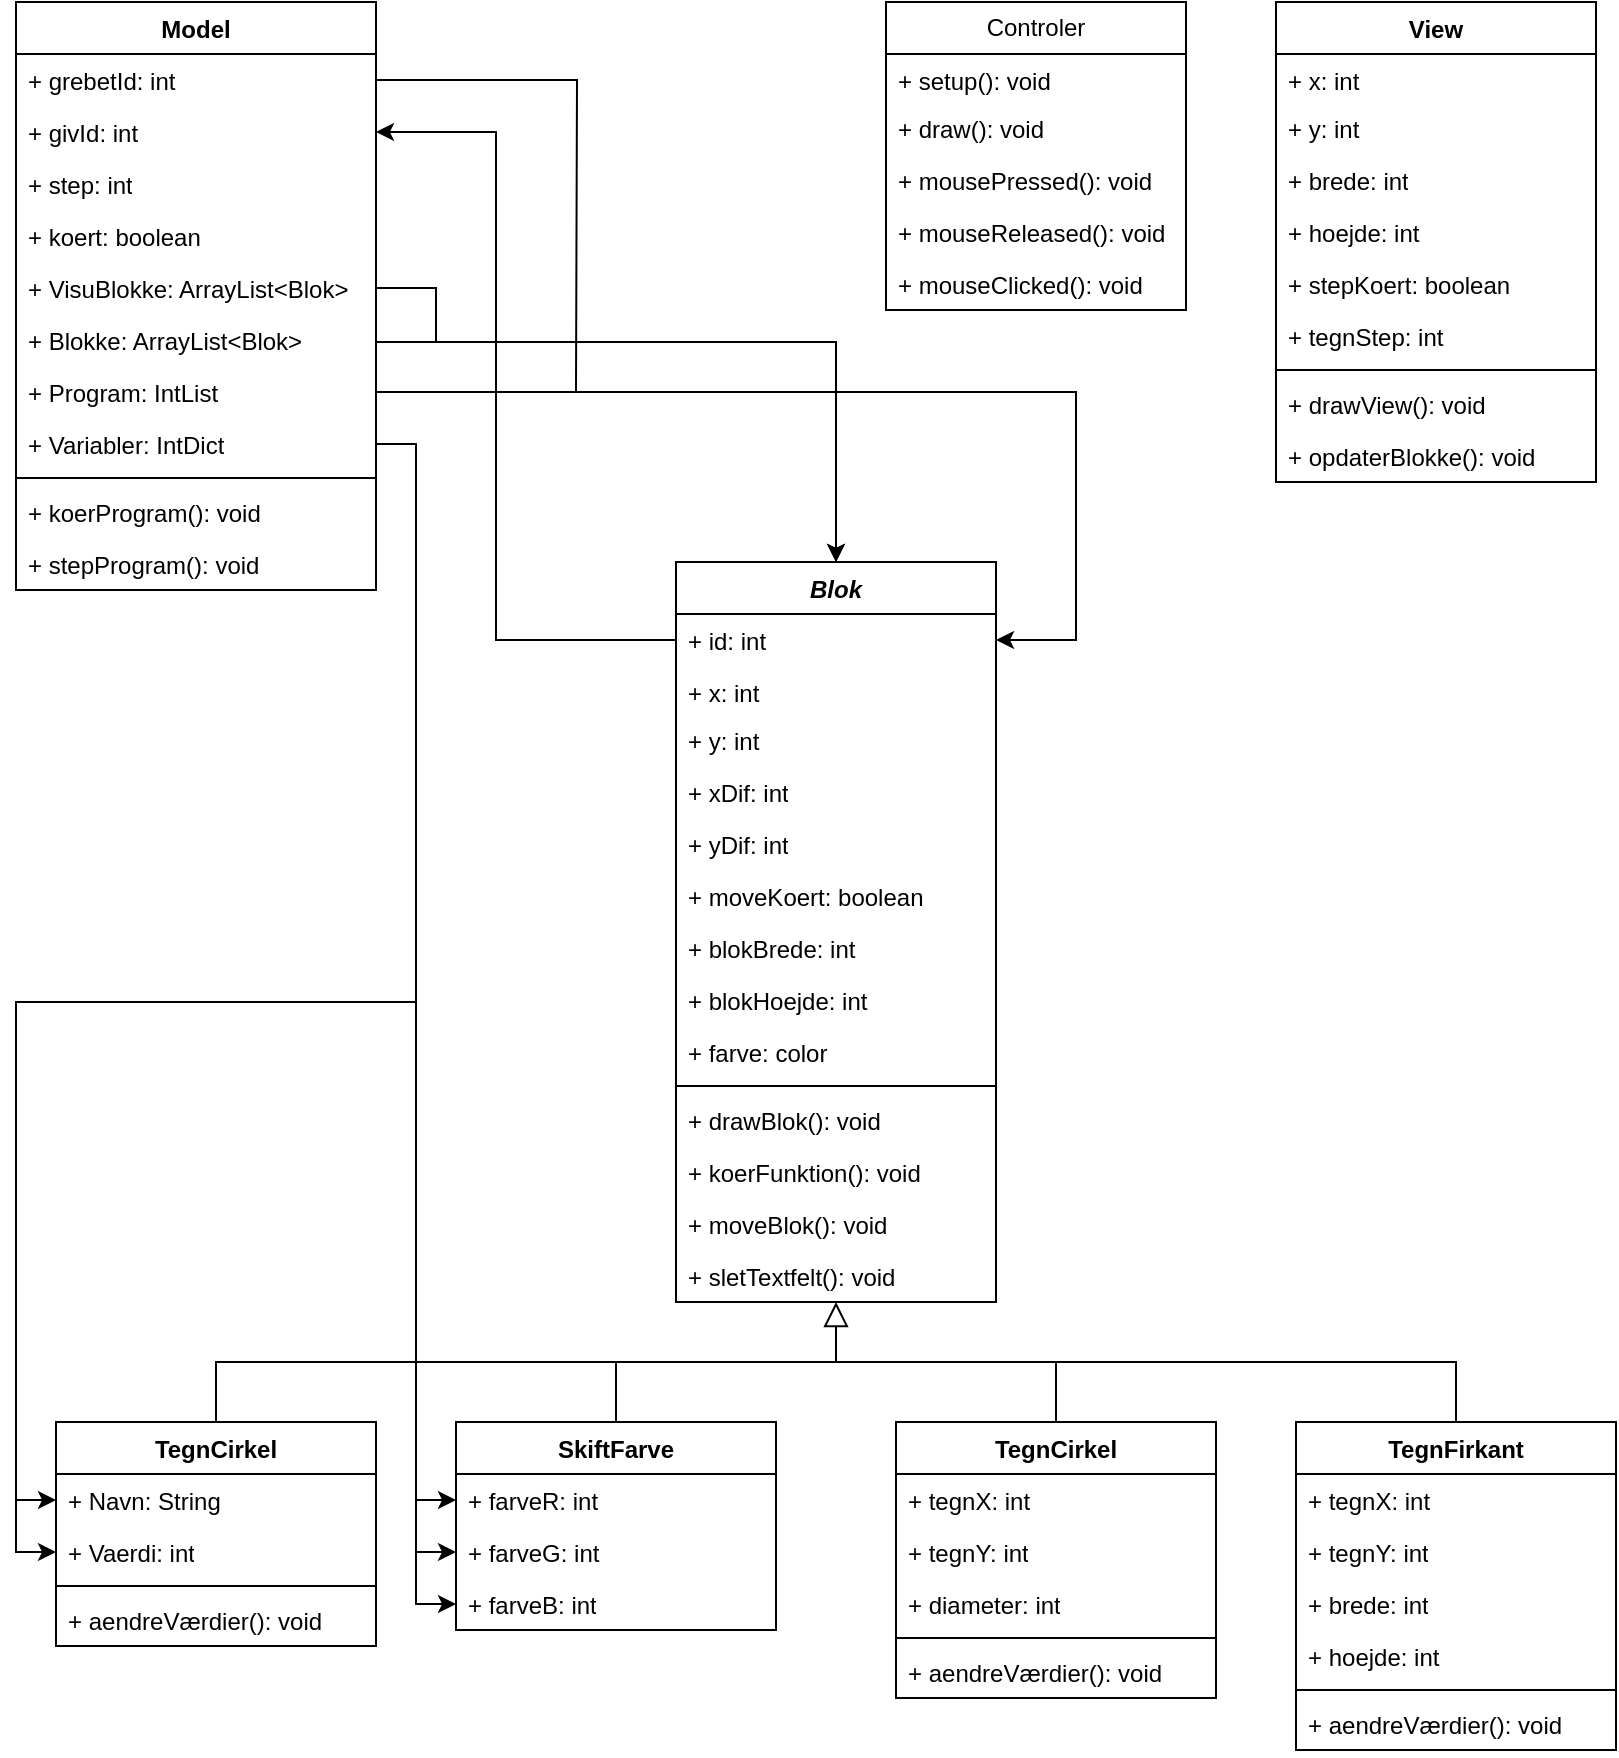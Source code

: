 <mxfile version="21.2.3" type="device">
  <diagram name="Page-1" id="9f46799a-70d6-7492-0946-bef42562c5a5">
    <mxGraphModel dx="1687" dy="899" grid="1" gridSize="10" guides="1" tooltips="1" connect="1" arrows="1" fold="1" page="1" pageScale="1" pageWidth="1169" pageHeight="827" background="none" math="0" shadow="0">
      <root>
        <mxCell id="0" />
        <mxCell id="1" parent="0" />
        <mxCell id="t3NvzQZPtjfAWo-f70tF-1" value="Model" style="swimlane;fontStyle=1;align=center;verticalAlign=top;childLayout=stackLayout;horizontal=1;startSize=26;horizontalStack=0;resizeParent=1;resizeParentMax=0;resizeLast=0;collapsible=1;marginBottom=0;whiteSpace=wrap;html=1;" parent="1" vertex="1">
          <mxGeometry x="150" y="80" width="180" height="294" as="geometry" />
        </mxCell>
        <mxCell id="0pC_KLCwlzHPXZs8cdxg-98" style="edgeStyle=orthogonalEdgeStyle;rounded=0;orthogonalLoop=1;jettySize=auto;html=1;endArrow=none;endFill=0;strokeColor=default;targetPerimeterSpacing=0;" edge="1" parent="t3NvzQZPtjfAWo-f70tF-1" source="t3NvzQZPtjfAWo-f70tF-2">
          <mxGeometry relative="1" as="geometry">
            <mxPoint x="280" y="195" as="targetPoint" />
          </mxGeometry>
        </mxCell>
        <mxCell id="t3NvzQZPtjfAWo-f70tF-2" value="+ grebetId: int" style="text;strokeColor=none;fillColor=none;align=left;verticalAlign=top;spacingLeft=4;spacingRight=4;overflow=hidden;rotatable=0;points=[[0,0.5],[1,0.5]];portConstraint=eastwest;whiteSpace=wrap;html=1;" parent="t3NvzQZPtjfAWo-f70tF-1" vertex="1">
          <mxGeometry y="26" width="180" height="26" as="geometry" />
        </mxCell>
        <mxCell id="0pC_KLCwlzHPXZs8cdxg-9" value="+ givId: int" style="text;strokeColor=none;fillColor=none;align=left;verticalAlign=top;spacingLeft=4;spacingRight=4;overflow=hidden;rotatable=0;points=[[0,0.5],[1,0.5]];portConstraint=eastwest;whiteSpace=wrap;html=1;" vertex="1" parent="t3NvzQZPtjfAWo-f70tF-1">
          <mxGeometry y="52" width="180" height="26" as="geometry" />
        </mxCell>
        <mxCell id="0pC_KLCwlzHPXZs8cdxg-10" value="+ step: int" style="text;strokeColor=none;fillColor=none;align=left;verticalAlign=top;spacingLeft=4;spacingRight=4;overflow=hidden;rotatable=0;points=[[0,0.5],[1,0.5]];portConstraint=eastwest;whiteSpace=wrap;html=1;" vertex="1" parent="t3NvzQZPtjfAWo-f70tF-1">
          <mxGeometry y="78" width="180" height="26" as="geometry" />
        </mxCell>
        <mxCell id="0pC_KLCwlzHPXZs8cdxg-11" value="+ koert: boolean" style="text;strokeColor=none;fillColor=none;align=left;verticalAlign=top;spacingLeft=4;spacingRight=4;overflow=hidden;rotatable=0;points=[[0,0.5],[1,0.5]];portConstraint=eastwest;whiteSpace=wrap;html=1;" vertex="1" parent="t3NvzQZPtjfAWo-f70tF-1">
          <mxGeometry y="104" width="180" height="26" as="geometry" />
        </mxCell>
        <mxCell id="0pC_KLCwlzHPXZs8cdxg-12" value="+ VisuBlokke: ArrayList&amp;lt;Blok&amp;gt;" style="text;strokeColor=none;fillColor=none;align=left;verticalAlign=top;spacingLeft=4;spacingRight=4;overflow=hidden;rotatable=0;points=[[0,0.5],[1,0.5]];portConstraint=eastwest;whiteSpace=wrap;html=1;" vertex="1" parent="t3NvzQZPtjfAWo-f70tF-1">
          <mxGeometry y="130" width="180" height="26" as="geometry" />
        </mxCell>
        <mxCell id="0pC_KLCwlzHPXZs8cdxg-13" value="+ Blokke: ArrayList&amp;lt;Blok&amp;gt;" style="text;strokeColor=none;fillColor=none;align=left;verticalAlign=top;spacingLeft=4;spacingRight=4;overflow=hidden;rotatable=0;points=[[0,0.5],[1,0.5]];portConstraint=eastwest;whiteSpace=wrap;html=1;" vertex="1" parent="t3NvzQZPtjfAWo-f70tF-1">
          <mxGeometry y="156" width="180" height="26" as="geometry" />
        </mxCell>
        <mxCell id="0pC_KLCwlzHPXZs8cdxg-14" value="+ Program: IntList" style="text;strokeColor=none;fillColor=none;align=left;verticalAlign=top;spacingLeft=4;spacingRight=4;overflow=hidden;rotatable=0;points=[[0,0.5],[1,0.5]];portConstraint=eastwest;whiteSpace=wrap;html=1;" vertex="1" parent="t3NvzQZPtjfAWo-f70tF-1">
          <mxGeometry y="182" width="180" height="26" as="geometry" />
        </mxCell>
        <mxCell id="0pC_KLCwlzHPXZs8cdxg-27" value="+ Variabler: IntDict" style="text;strokeColor=none;fillColor=none;align=left;verticalAlign=top;spacingLeft=4;spacingRight=4;overflow=hidden;rotatable=0;points=[[0,0.5],[1,0.5]];portConstraint=eastwest;whiteSpace=wrap;html=1;" vertex="1" parent="t3NvzQZPtjfAWo-f70tF-1">
          <mxGeometry y="208" width="180" height="26" as="geometry" />
        </mxCell>
        <mxCell id="t3NvzQZPtjfAWo-f70tF-3" value="" style="line;strokeWidth=1;fillColor=none;align=left;verticalAlign=middle;spacingTop=-1;spacingLeft=3;spacingRight=3;rotatable=0;labelPosition=right;points=[];portConstraint=eastwest;strokeColor=inherit;" parent="t3NvzQZPtjfAWo-f70tF-1" vertex="1">
          <mxGeometry y="234" width="180" height="8" as="geometry" />
        </mxCell>
        <mxCell id="t3NvzQZPtjfAWo-f70tF-4" value="+ koerProgram(): void" style="text;strokeColor=none;fillColor=none;align=left;verticalAlign=top;spacingLeft=4;spacingRight=4;overflow=hidden;rotatable=0;points=[[0,0.5],[1,0.5]];portConstraint=eastwest;whiteSpace=wrap;html=1;" parent="t3NvzQZPtjfAWo-f70tF-1" vertex="1">
          <mxGeometry y="242" width="180" height="26" as="geometry" />
        </mxCell>
        <mxCell id="0pC_KLCwlzHPXZs8cdxg-41" value="+ stepProgram(): void" style="text;strokeColor=none;fillColor=none;align=left;verticalAlign=top;spacingLeft=4;spacingRight=4;overflow=hidden;rotatable=0;points=[[0,0.5],[1,0.5]];portConstraint=eastwest;whiteSpace=wrap;html=1;" vertex="1" parent="t3NvzQZPtjfAWo-f70tF-1">
          <mxGeometry y="268" width="180" height="26" as="geometry" />
        </mxCell>
        <mxCell id="0pC_KLCwlzHPXZs8cdxg-1" value="Controler" style="swimlane;fontStyle=0;childLayout=stackLayout;horizontal=1;startSize=26;fillColor=none;horizontalStack=0;resizeParent=1;resizeParentMax=0;resizeLast=0;collapsible=1;marginBottom=0;whiteSpace=wrap;html=1;" vertex="1" parent="1">
          <mxGeometry x="585" y="80" width="150" height="154" as="geometry" />
        </mxCell>
        <mxCell id="0pC_KLCwlzHPXZs8cdxg-2" value="+ setup(): void" style="text;strokeColor=none;fillColor=none;align=left;verticalAlign=top;spacingLeft=4;spacingRight=4;overflow=hidden;rotatable=0;points=[[0,0.5],[1,0.5]];portConstraint=eastwest;whiteSpace=wrap;html=1;" vertex="1" parent="0pC_KLCwlzHPXZs8cdxg-1">
          <mxGeometry y="26" width="150" height="24" as="geometry" />
        </mxCell>
        <mxCell id="0pC_KLCwlzHPXZs8cdxg-3" value="+ draw(): void" style="text;strokeColor=none;fillColor=none;align=left;verticalAlign=top;spacingLeft=4;spacingRight=4;overflow=hidden;rotatable=0;points=[[0,0.5],[1,0.5]];portConstraint=eastwest;whiteSpace=wrap;html=1;" vertex="1" parent="0pC_KLCwlzHPXZs8cdxg-1">
          <mxGeometry y="50" width="150" height="26" as="geometry" />
        </mxCell>
        <mxCell id="0pC_KLCwlzHPXZs8cdxg-6" value="+ mousePressed(): void" style="text;strokeColor=none;fillColor=none;align=left;verticalAlign=top;spacingLeft=4;spacingRight=4;overflow=hidden;rotatable=0;points=[[0,0.5],[1,0.5]];portConstraint=eastwest;whiteSpace=wrap;html=1;" vertex="1" parent="0pC_KLCwlzHPXZs8cdxg-1">
          <mxGeometry y="76" width="150" height="26" as="geometry" />
        </mxCell>
        <mxCell id="0pC_KLCwlzHPXZs8cdxg-7" value="+ mouseReleased(): void" style="text;strokeColor=none;fillColor=none;align=left;verticalAlign=top;spacingLeft=4;spacingRight=4;overflow=hidden;rotatable=0;points=[[0,0.5],[1,0.5]];portConstraint=eastwest;whiteSpace=wrap;html=1;" vertex="1" parent="0pC_KLCwlzHPXZs8cdxg-1">
          <mxGeometry y="102" width="150" height="26" as="geometry" />
        </mxCell>
        <mxCell id="0pC_KLCwlzHPXZs8cdxg-8" value="+ mouseClicked(): void" style="text;strokeColor=none;fillColor=none;align=left;verticalAlign=top;spacingLeft=4;spacingRight=4;overflow=hidden;rotatable=0;points=[[0,0.5],[1,0.5]];portConstraint=eastwest;whiteSpace=wrap;html=1;" vertex="1" parent="0pC_KLCwlzHPXZs8cdxg-1">
          <mxGeometry y="128" width="150" height="26" as="geometry" />
        </mxCell>
        <mxCell id="0pC_KLCwlzHPXZs8cdxg-34" value="View" style="swimlane;fontStyle=1;align=center;verticalAlign=top;childLayout=stackLayout;horizontal=1;startSize=26;horizontalStack=0;resizeParent=1;resizeParentMax=0;resizeLast=0;collapsible=1;marginBottom=0;whiteSpace=wrap;html=1;" vertex="1" parent="1">
          <mxGeometry x="780" y="80" width="160" height="240" as="geometry" />
        </mxCell>
        <mxCell id="0pC_KLCwlzHPXZs8cdxg-29" value="+ x: int" style="text;strokeColor=none;fillColor=none;align=left;verticalAlign=top;spacingLeft=4;spacingRight=4;overflow=hidden;rotatable=0;points=[[0,0.5],[1,0.5]];portConstraint=eastwest;whiteSpace=wrap;html=1;" vertex="1" parent="0pC_KLCwlzHPXZs8cdxg-34">
          <mxGeometry y="26" width="160" height="24" as="geometry" />
        </mxCell>
        <mxCell id="0pC_KLCwlzHPXZs8cdxg-30" value="+ y: int" style="text;strokeColor=none;fillColor=none;align=left;verticalAlign=top;spacingLeft=4;spacingRight=4;overflow=hidden;rotatable=0;points=[[0,0.5],[1,0.5]];portConstraint=eastwest;whiteSpace=wrap;html=1;" vertex="1" parent="0pC_KLCwlzHPXZs8cdxg-34">
          <mxGeometry y="50" width="160" height="26" as="geometry" />
        </mxCell>
        <mxCell id="0pC_KLCwlzHPXZs8cdxg-31" value="+ brede: int" style="text;strokeColor=none;fillColor=none;align=left;verticalAlign=top;spacingLeft=4;spacingRight=4;overflow=hidden;rotatable=0;points=[[0,0.5],[1,0.5]];portConstraint=eastwest;whiteSpace=wrap;html=1;" vertex="1" parent="0pC_KLCwlzHPXZs8cdxg-34">
          <mxGeometry y="76" width="160" height="26" as="geometry" />
        </mxCell>
        <mxCell id="0pC_KLCwlzHPXZs8cdxg-32" value="+ hoejde: int" style="text;strokeColor=none;fillColor=none;align=left;verticalAlign=top;spacingLeft=4;spacingRight=4;overflow=hidden;rotatable=0;points=[[0,0.5],[1,0.5]];portConstraint=eastwest;whiteSpace=wrap;html=1;" vertex="1" parent="0pC_KLCwlzHPXZs8cdxg-34">
          <mxGeometry y="102" width="160" height="26" as="geometry" />
        </mxCell>
        <mxCell id="0pC_KLCwlzHPXZs8cdxg-38" value="+ stepKoert: boolean" style="text;strokeColor=none;fillColor=none;align=left;verticalAlign=top;spacingLeft=4;spacingRight=4;overflow=hidden;rotatable=0;points=[[0,0.5],[1,0.5]];portConstraint=eastwest;whiteSpace=wrap;html=1;" vertex="1" parent="0pC_KLCwlzHPXZs8cdxg-34">
          <mxGeometry y="128" width="160" height="26" as="geometry" />
        </mxCell>
        <mxCell id="0pC_KLCwlzHPXZs8cdxg-39" value="+ tegnStep: int" style="text;strokeColor=none;fillColor=none;align=left;verticalAlign=top;spacingLeft=4;spacingRight=4;overflow=hidden;rotatable=0;points=[[0,0.5],[1,0.5]];portConstraint=eastwest;whiteSpace=wrap;html=1;" vertex="1" parent="0pC_KLCwlzHPXZs8cdxg-34">
          <mxGeometry y="154" width="160" height="26" as="geometry" />
        </mxCell>
        <mxCell id="0pC_KLCwlzHPXZs8cdxg-36" value="" style="line;strokeWidth=1;fillColor=none;align=left;verticalAlign=middle;spacingTop=-1;spacingLeft=3;spacingRight=3;rotatable=0;labelPosition=right;points=[];portConstraint=eastwest;strokeColor=inherit;" vertex="1" parent="0pC_KLCwlzHPXZs8cdxg-34">
          <mxGeometry y="180" width="160" height="8" as="geometry" />
        </mxCell>
        <mxCell id="0pC_KLCwlzHPXZs8cdxg-37" value="+ drawView(): void" style="text;strokeColor=none;fillColor=none;align=left;verticalAlign=top;spacingLeft=4;spacingRight=4;overflow=hidden;rotatable=0;points=[[0,0.5],[1,0.5]];portConstraint=eastwest;whiteSpace=wrap;html=1;" vertex="1" parent="0pC_KLCwlzHPXZs8cdxg-34">
          <mxGeometry y="188" width="160" height="26" as="geometry" />
        </mxCell>
        <mxCell id="0pC_KLCwlzHPXZs8cdxg-40" value="+ opdaterBlokke(): void" style="text;strokeColor=none;fillColor=none;align=left;verticalAlign=top;spacingLeft=4;spacingRight=4;overflow=hidden;rotatable=0;points=[[0,0.5],[1,0.5]];portConstraint=eastwest;whiteSpace=wrap;html=1;" vertex="1" parent="0pC_KLCwlzHPXZs8cdxg-34">
          <mxGeometry y="214" width="160" height="26" as="geometry" />
        </mxCell>
        <mxCell id="0pC_KLCwlzHPXZs8cdxg-42" value="&lt;i&gt;Blok&lt;/i&gt;" style="swimlane;fontStyle=1;align=center;verticalAlign=top;childLayout=stackLayout;horizontal=1;startSize=26;horizontalStack=0;resizeParent=1;resizeParentMax=0;resizeLast=0;collapsible=1;marginBottom=0;whiteSpace=wrap;html=1;" vertex="1" parent="1">
          <mxGeometry x="480" y="360" width="160" height="370" as="geometry" />
        </mxCell>
        <mxCell id="0pC_KLCwlzHPXZs8cdxg-50" value="+ id: int" style="text;strokeColor=none;fillColor=none;align=left;verticalAlign=top;spacingLeft=4;spacingRight=4;overflow=hidden;rotatable=0;points=[[0,0.5],[1,0.5]];portConstraint=eastwest;whiteSpace=wrap;html=1;" vertex="1" parent="0pC_KLCwlzHPXZs8cdxg-42">
          <mxGeometry y="26" width="160" height="26" as="geometry" />
        </mxCell>
        <mxCell id="0pC_KLCwlzHPXZs8cdxg-46" value="+ x: int" style="text;strokeColor=none;fillColor=none;align=left;verticalAlign=top;spacingLeft=4;spacingRight=4;overflow=hidden;rotatable=0;points=[[0,0.5],[1,0.5]];portConstraint=eastwest;whiteSpace=wrap;html=1;" vertex="1" parent="0pC_KLCwlzHPXZs8cdxg-42">
          <mxGeometry y="52" width="160" height="24" as="geometry" />
        </mxCell>
        <mxCell id="0pC_KLCwlzHPXZs8cdxg-47" value="+ y: int" style="text;strokeColor=none;fillColor=none;align=left;verticalAlign=top;spacingLeft=4;spacingRight=4;overflow=hidden;rotatable=0;points=[[0,0.5],[1,0.5]];portConstraint=eastwest;whiteSpace=wrap;html=1;" vertex="1" parent="0pC_KLCwlzHPXZs8cdxg-42">
          <mxGeometry y="76" width="160" height="26" as="geometry" />
        </mxCell>
        <mxCell id="0pC_KLCwlzHPXZs8cdxg-52" value="+ xDif: int" style="text;strokeColor=none;fillColor=none;align=left;verticalAlign=top;spacingLeft=4;spacingRight=4;overflow=hidden;rotatable=0;points=[[0,0.5],[1,0.5]];portConstraint=eastwest;whiteSpace=wrap;html=1;" vertex="1" parent="0pC_KLCwlzHPXZs8cdxg-42">
          <mxGeometry y="102" width="160" height="26" as="geometry" />
        </mxCell>
        <mxCell id="0pC_KLCwlzHPXZs8cdxg-53" value="+ yDif: int" style="text;strokeColor=none;fillColor=none;align=left;verticalAlign=top;spacingLeft=4;spacingRight=4;overflow=hidden;rotatable=0;points=[[0,0.5],[1,0.5]];portConstraint=eastwest;whiteSpace=wrap;html=1;" vertex="1" parent="0pC_KLCwlzHPXZs8cdxg-42">
          <mxGeometry y="128" width="160" height="26" as="geometry" />
        </mxCell>
        <mxCell id="0pC_KLCwlzHPXZs8cdxg-54" value="+ moveKoert: boolean" style="text;strokeColor=none;fillColor=none;align=left;verticalAlign=top;spacingLeft=4;spacingRight=4;overflow=hidden;rotatable=0;points=[[0,0.5],[1,0.5]];portConstraint=eastwest;whiteSpace=wrap;html=1;" vertex="1" parent="0pC_KLCwlzHPXZs8cdxg-42">
          <mxGeometry y="154" width="160" height="26" as="geometry" />
        </mxCell>
        <mxCell id="0pC_KLCwlzHPXZs8cdxg-48" value="+ blokBrede: int" style="text;strokeColor=none;fillColor=none;align=left;verticalAlign=top;spacingLeft=4;spacingRight=4;overflow=hidden;rotatable=0;points=[[0,0.5],[1,0.5]];portConstraint=eastwest;whiteSpace=wrap;html=1;" vertex="1" parent="0pC_KLCwlzHPXZs8cdxg-42">
          <mxGeometry y="180" width="160" height="26" as="geometry" />
        </mxCell>
        <mxCell id="0pC_KLCwlzHPXZs8cdxg-49" value="+ blokHoejde: int" style="text;strokeColor=none;fillColor=none;align=left;verticalAlign=top;spacingLeft=4;spacingRight=4;overflow=hidden;rotatable=0;points=[[0,0.5],[1,0.5]];portConstraint=eastwest;whiteSpace=wrap;html=1;" vertex="1" parent="0pC_KLCwlzHPXZs8cdxg-42">
          <mxGeometry y="206" width="160" height="26" as="geometry" />
        </mxCell>
        <mxCell id="0pC_KLCwlzHPXZs8cdxg-51" value="+ farve: color" style="text;strokeColor=none;fillColor=none;align=left;verticalAlign=top;spacingLeft=4;spacingRight=4;overflow=hidden;rotatable=0;points=[[0,0.5],[1,0.5]];portConstraint=eastwest;whiteSpace=wrap;html=1;" vertex="1" parent="0pC_KLCwlzHPXZs8cdxg-42">
          <mxGeometry y="232" width="160" height="26" as="geometry" />
        </mxCell>
        <mxCell id="0pC_KLCwlzHPXZs8cdxg-44" value="" style="line;strokeWidth=1;fillColor=none;align=left;verticalAlign=middle;spacingTop=-1;spacingLeft=3;spacingRight=3;rotatable=0;labelPosition=right;points=[];portConstraint=eastwest;strokeColor=inherit;" vertex="1" parent="0pC_KLCwlzHPXZs8cdxg-42">
          <mxGeometry y="258" width="160" height="8" as="geometry" />
        </mxCell>
        <mxCell id="0pC_KLCwlzHPXZs8cdxg-45" value="+ drawBlok(): void" style="text;strokeColor=none;fillColor=none;align=left;verticalAlign=top;spacingLeft=4;spacingRight=4;overflow=hidden;rotatable=0;points=[[0,0.5],[1,0.5]];portConstraint=eastwest;whiteSpace=wrap;html=1;" vertex="1" parent="0pC_KLCwlzHPXZs8cdxg-42">
          <mxGeometry y="266" width="160" height="26" as="geometry" />
        </mxCell>
        <mxCell id="0pC_KLCwlzHPXZs8cdxg-55" value="+ koerFunktion(): void" style="text;strokeColor=none;fillColor=none;align=left;verticalAlign=top;spacingLeft=4;spacingRight=4;overflow=hidden;rotatable=0;points=[[0,0.5],[1,0.5]];portConstraint=eastwest;whiteSpace=wrap;html=1;" vertex="1" parent="0pC_KLCwlzHPXZs8cdxg-42">
          <mxGeometry y="292" width="160" height="26" as="geometry" />
        </mxCell>
        <mxCell id="0pC_KLCwlzHPXZs8cdxg-56" value="+ moveBlok(): void" style="text;strokeColor=none;fillColor=none;align=left;verticalAlign=top;spacingLeft=4;spacingRight=4;overflow=hidden;rotatable=0;points=[[0,0.5],[1,0.5]];portConstraint=eastwest;whiteSpace=wrap;html=1;" vertex="1" parent="0pC_KLCwlzHPXZs8cdxg-42">
          <mxGeometry y="318" width="160" height="26" as="geometry" />
        </mxCell>
        <mxCell id="0pC_KLCwlzHPXZs8cdxg-57" value="+&amp;nbsp;sletTextfelt(): void" style="text;strokeColor=none;fillColor=none;align=left;verticalAlign=top;spacingLeft=4;spacingRight=4;overflow=hidden;rotatable=0;points=[[0,0.5],[1,0.5]];portConstraint=eastwest;whiteSpace=wrap;html=1;" vertex="1" parent="0pC_KLCwlzHPXZs8cdxg-42">
          <mxGeometry y="344" width="160" height="26" as="geometry" />
        </mxCell>
        <mxCell id="0pC_KLCwlzHPXZs8cdxg-85" style="edgeStyle=orthogonalEdgeStyle;rounded=0;orthogonalLoop=1;jettySize=auto;html=1;endArrow=block;endFill=0;jumpSize=6;strokeWidth=1;endSize=10;targetPerimeterSpacing=0;" edge="1" parent="1" source="0pC_KLCwlzHPXZs8cdxg-58" target="0pC_KLCwlzHPXZs8cdxg-42">
          <mxGeometry relative="1" as="geometry">
            <mxPoint x="650" y="710" as="targetPoint" />
            <Array as="points">
              <mxPoint x="870" y="760" />
              <mxPoint x="560" y="760" />
            </Array>
          </mxGeometry>
        </mxCell>
        <mxCell id="0pC_KLCwlzHPXZs8cdxg-58" value="TegnFirkant" style="swimlane;fontStyle=1;align=center;verticalAlign=top;childLayout=stackLayout;horizontal=1;startSize=26;horizontalStack=0;resizeParent=1;resizeParentMax=0;resizeLast=0;collapsible=1;marginBottom=0;whiteSpace=wrap;html=1;" vertex="1" parent="1">
          <mxGeometry x="790" y="790" width="160" height="164" as="geometry" />
        </mxCell>
        <mxCell id="0pC_KLCwlzHPXZs8cdxg-59" value="+ tegnX: int" style="text;strokeColor=none;fillColor=none;align=left;verticalAlign=top;spacingLeft=4;spacingRight=4;overflow=hidden;rotatable=0;points=[[0,0.5],[1,0.5]];portConstraint=eastwest;whiteSpace=wrap;html=1;" vertex="1" parent="0pC_KLCwlzHPXZs8cdxg-58">
          <mxGeometry y="26" width="160" height="26" as="geometry" />
        </mxCell>
        <mxCell id="0pC_KLCwlzHPXZs8cdxg-62" value="+ tegnY: int" style="text;strokeColor=none;fillColor=none;align=left;verticalAlign=top;spacingLeft=4;spacingRight=4;overflow=hidden;rotatable=0;points=[[0,0.5],[1,0.5]];portConstraint=eastwest;whiteSpace=wrap;html=1;" vertex="1" parent="0pC_KLCwlzHPXZs8cdxg-58">
          <mxGeometry y="52" width="160" height="26" as="geometry" />
        </mxCell>
        <mxCell id="0pC_KLCwlzHPXZs8cdxg-63" value="+ brede: int" style="text;strokeColor=none;fillColor=none;align=left;verticalAlign=top;spacingLeft=4;spacingRight=4;overflow=hidden;rotatable=0;points=[[0,0.5],[1,0.5]];portConstraint=eastwest;whiteSpace=wrap;html=1;" vertex="1" parent="0pC_KLCwlzHPXZs8cdxg-58">
          <mxGeometry y="78" width="160" height="26" as="geometry" />
        </mxCell>
        <mxCell id="0pC_KLCwlzHPXZs8cdxg-64" value="+ hoejde: int" style="text;strokeColor=none;fillColor=none;align=left;verticalAlign=top;spacingLeft=4;spacingRight=4;overflow=hidden;rotatable=0;points=[[0,0.5],[1,0.5]];portConstraint=eastwest;whiteSpace=wrap;html=1;" vertex="1" parent="0pC_KLCwlzHPXZs8cdxg-58">
          <mxGeometry y="104" width="160" height="26" as="geometry" />
        </mxCell>
        <mxCell id="0pC_KLCwlzHPXZs8cdxg-60" value="" style="line;strokeWidth=1;fillColor=none;align=left;verticalAlign=middle;spacingTop=-1;spacingLeft=3;spacingRight=3;rotatable=0;labelPosition=right;points=[];portConstraint=eastwest;strokeColor=inherit;" vertex="1" parent="0pC_KLCwlzHPXZs8cdxg-58">
          <mxGeometry y="130" width="160" height="8" as="geometry" />
        </mxCell>
        <mxCell id="0pC_KLCwlzHPXZs8cdxg-61" value="+ aendreVærdier(): void" style="text;strokeColor=none;fillColor=none;align=left;verticalAlign=top;spacingLeft=4;spacingRight=4;overflow=hidden;rotatable=0;points=[[0,0.5],[1,0.5]];portConstraint=eastwest;whiteSpace=wrap;html=1;" vertex="1" parent="0pC_KLCwlzHPXZs8cdxg-58">
          <mxGeometry y="138" width="160" height="26" as="geometry" />
        </mxCell>
        <mxCell id="0pC_KLCwlzHPXZs8cdxg-101" style="edgeStyle=orthogonalEdgeStyle;rounded=0;orthogonalLoop=1;jettySize=auto;html=1;endArrow=none;endFill=0;" edge="1" parent="1" source="0pC_KLCwlzHPXZs8cdxg-65">
          <mxGeometry relative="1" as="geometry">
            <mxPoint x="670" y="760" as="targetPoint" />
          </mxGeometry>
        </mxCell>
        <mxCell id="0pC_KLCwlzHPXZs8cdxg-65" value="TegnCirkel" style="swimlane;fontStyle=1;align=center;verticalAlign=top;childLayout=stackLayout;horizontal=1;startSize=26;horizontalStack=0;resizeParent=1;resizeParentMax=0;resizeLast=0;collapsible=1;marginBottom=0;whiteSpace=wrap;html=1;" vertex="1" parent="1">
          <mxGeometry x="590" y="790" width="160" height="138" as="geometry" />
        </mxCell>
        <mxCell id="0pC_KLCwlzHPXZs8cdxg-66" value="+ tegnX: int" style="text;strokeColor=none;fillColor=none;align=left;verticalAlign=top;spacingLeft=4;spacingRight=4;overflow=hidden;rotatable=0;points=[[0,0.5],[1,0.5]];portConstraint=eastwest;whiteSpace=wrap;html=1;" vertex="1" parent="0pC_KLCwlzHPXZs8cdxg-65">
          <mxGeometry y="26" width="160" height="26" as="geometry" />
        </mxCell>
        <mxCell id="0pC_KLCwlzHPXZs8cdxg-67" value="+ tegnY: int" style="text;strokeColor=none;fillColor=none;align=left;verticalAlign=top;spacingLeft=4;spacingRight=4;overflow=hidden;rotatable=0;points=[[0,0.5],[1,0.5]];portConstraint=eastwest;whiteSpace=wrap;html=1;" vertex="1" parent="0pC_KLCwlzHPXZs8cdxg-65">
          <mxGeometry y="52" width="160" height="26" as="geometry" />
        </mxCell>
        <mxCell id="0pC_KLCwlzHPXZs8cdxg-69" value="+ diameter: int" style="text;strokeColor=none;fillColor=none;align=left;verticalAlign=top;spacingLeft=4;spacingRight=4;overflow=hidden;rotatable=0;points=[[0,0.5],[1,0.5]];portConstraint=eastwest;whiteSpace=wrap;html=1;" vertex="1" parent="0pC_KLCwlzHPXZs8cdxg-65">
          <mxGeometry y="78" width="160" height="26" as="geometry" />
        </mxCell>
        <mxCell id="0pC_KLCwlzHPXZs8cdxg-70" value="" style="line;strokeWidth=1;fillColor=none;align=left;verticalAlign=middle;spacingTop=-1;spacingLeft=3;spacingRight=3;rotatable=0;labelPosition=right;points=[];portConstraint=eastwest;strokeColor=inherit;" vertex="1" parent="0pC_KLCwlzHPXZs8cdxg-65">
          <mxGeometry y="104" width="160" height="8" as="geometry" />
        </mxCell>
        <mxCell id="0pC_KLCwlzHPXZs8cdxg-71" value="+ aendreVærdier(): void" style="text;strokeColor=none;fillColor=none;align=left;verticalAlign=top;spacingLeft=4;spacingRight=4;overflow=hidden;rotatable=0;points=[[0,0.5],[1,0.5]];portConstraint=eastwest;whiteSpace=wrap;html=1;" vertex="1" parent="0pC_KLCwlzHPXZs8cdxg-65">
          <mxGeometry y="112" width="160" height="26" as="geometry" />
        </mxCell>
        <mxCell id="0pC_KLCwlzHPXZs8cdxg-100" style="edgeStyle=orthogonalEdgeStyle;rounded=0;orthogonalLoop=1;jettySize=auto;html=1;endArrow=none;endFill=0;" edge="1" parent="1" source="0pC_KLCwlzHPXZs8cdxg-72">
          <mxGeometry relative="1" as="geometry">
            <mxPoint x="450" y="760" as="targetPoint" />
          </mxGeometry>
        </mxCell>
        <mxCell id="0pC_KLCwlzHPXZs8cdxg-72" value="SkiftFarve" style="swimlane;fontStyle=1;align=center;verticalAlign=top;childLayout=stackLayout;horizontal=1;startSize=26;horizontalStack=0;resizeParent=1;resizeParentMax=0;resizeLast=0;collapsible=1;marginBottom=0;whiteSpace=wrap;html=1;" vertex="1" parent="1">
          <mxGeometry x="370" y="790" width="160" height="104" as="geometry" />
        </mxCell>
        <mxCell id="0pC_KLCwlzHPXZs8cdxg-73" value="+ farveR: int" style="text;strokeColor=none;fillColor=none;align=left;verticalAlign=top;spacingLeft=4;spacingRight=4;overflow=hidden;rotatable=0;points=[[0,0.5],[1,0.5]];portConstraint=eastwest;whiteSpace=wrap;html=1;" vertex="1" parent="0pC_KLCwlzHPXZs8cdxg-72">
          <mxGeometry y="26" width="160" height="26" as="geometry" />
        </mxCell>
        <mxCell id="0pC_KLCwlzHPXZs8cdxg-74" value="+ farveG: int" style="text;strokeColor=none;fillColor=none;align=left;verticalAlign=top;spacingLeft=4;spacingRight=4;overflow=hidden;rotatable=0;points=[[0,0.5],[1,0.5]];portConstraint=eastwest;whiteSpace=wrap;html=1;" vertex="1" parent="0pC_KLCwlzHPXZs8cdxg-72">
          <mxGeometry y="52" width="160" height="26" as="geometry" />
        </mxCell>
        <mxCell id="0pC_KLCwlzHPXZs8cdxg-75" value="+ farveB: int" style="text;strokeColor=none;fillColor=none;align=left;verticalAlign=top;spacingLeft=4;spacingRight=4;overflow=hidden;rotatable=0;points=[[0,0.5],[1,0.5]];portConstraint=eastwest;whiteSpace=wrap;html=1;" vertex="1" parent="0pC_KLCwlzHPXZs8cdxg-72">
          <mxGeometry y="78" width="160" height="26" as="geometry" />
        </mxCell>
        <mxCell id="0pC_KLCwlzHPXZs8cdxg-99" style="edgeStyle=orthogonalEdgeStyle;rounded=0;orthogonalLoop=1;jettySize=auto;html=1;endArrow=none;endFill=0;" edge="1" parent="1" source="0pC_KLCwlzHPXZs8cdxg-78">
          <mxGeometry relative="1" as="geometry">
            <mxPoint x="560" y="760" as="targetPoint" />
            <Array as="points">
              <mxPoint x="250" y="760" />
            </Array>
          </mxGeometry>
        </mxCell>
        <mxCell id="0pC_KLCwlzHPXZs8cdxg-78" value="TegnCirkel" style="swimlane;fontStyle=1;align=center;verticalAlign=top;childLayout=stackLayout;horizontal=1;startSize=26;horizontalStack=0;resizeParent=1;resizeParentMax=0;resizeLast=0;collapsible=1;marginBottom=0;whiteSpace=wrap;html=1;" vertex="1" parent="1">
          <mxGeometry x="170" y="790" width="160" height="112" as="geometry" />
        </mxCell>
        <mxCell id="0pC_KLCwlzHPXZs8cdxg-79" value="+ Navn: String" style="text;strokeColor=none;fillColor=none;align=left;verticalAlign=top;spacingLeft=4;spacingRight=4;overflow=hidden;rotatable=0;points=[[0,0.5],[1,0.5]];portConstraint=eastwest;whiteSpace=wrap;html=1;" vertex="1" parent="0pC_KLCwlzHPXZs8cdxg-78">
          <mxGeometry y="26" width="160" height="26" as="geometry" />
        </mxCell>
        <mxCell id="0pC_KLCwlzHPXZs8cdxg-80" value="+ Vaerdi: int" style="text;strokeColor=none;fillColor=none;align=left;verticalAlign=top;spacingLeft=4;spacingRight=4;overflow=hidden;rotatable=0;points=[[0,0.5],[1,0.5]];portConstraint=eastwest;whiteSpace=wrap;html=1;" vertex="1" parent="0pC_KLCwlzHPXZs8cdxg-78">
          <mxGeometry y="52" width="160" height="26" as="geometry" />
        </mxCell>
        <mxCell id="0pC_KLCwlzHPXZs8cdxg-82" value="" style="line;strokeWidth=1;fillColor=none;align=left;verticalAlign=middle;spacingTop=-1;spacingLeft=3;spacingRight=3;rotatable=0;labelPosition=right;points=[];portConstraint=eastwest;strokeColor=inherit;" vertex="1" parent="0pC_KLCwlzHPXZs8cdxg-78">
          <mxGeometry y="78" width="160" height="8" as="geometry" />
        </mxCell>
        <mxCell id="0pC_KLCwlzHPXZs8cdxg-83" value="+ aendreVærdier(): void" style="text;strokeColor=none;fillColor=none;align=left;verticalAlign=top;spacingLeft=4;spacingRight=4;overflow=hidden;rotatable=0;points=[[0,0.5],[1,0.5]];portConstraint=eastwest;whiteSpace=wrap;html=1;" vertex="1" parent="0pC_KLCwlzHPXZs8cdxg-78">
          <mxGeometry y="86" width="160" height="26" as="geometry" />
        </mxCell>
        <mxCell id="0pC_KLCwlzHPXZs8cdxg-94" style="edgeStyle=orthogonalEdgeStyle;rounded=0;orthogonalLoop=1;jettySize=auto;html=1;" edge="1" parent="1" source="0pC_KLCwlzHPXZs8cdxg-50" target="0pC_KLCwlzHPXZs8cdxg-9">
          <mxGeometry relative="1" as="geometry">
            <Array as="points">
              <mxPoint x="390" y="399" />
              <mxPoint x="390" y="145" />
            </Array>
          </mxGeometry>
        </mxCell>
        <mxCell id="0pC_KLCwlzHPXZs8cdxg-95" style="edgeStyle=orthogonalEdgeStyle;rounded=0;orthogonalLoop=1;jettySize=auto;html=1;" edge="1" parent="1" source="0pC_KLCwlzHPXZs8cdxg-13" target="0pC_KLCwlzHPXZs8cdxg-42">
          <mxGeometry relative="1" as="geometry">
            <Array as="points">
              <mxPoint x="560" y="250" />
            </Array>
          </mxGeometry>
        </mxCell>
        <mxCell id="0pC_KLCwlzHPXZs8cdxg-96" style="edgeStyle=orthogonalEdgeStyle;rounded=0;orthogonalLoop=1;jettySize=auto;html=1;" edge="1" parent="1" source="0pC_KLCwlzHPXZs8cdxg-14" target="0pC_KLCwlzHPXZs8cdxg-50">
          <mxGeometry relative="1" as="geometry">
            <Array as="points">
              <mxPoint x="680" y="275" />
              <mxPoint x="680" y="399" />
            </Array>
          </mxGeometry>
        </mxCell>
        <mxCell id="0pC_KLCwlzHPXZs8cdxg-102" style="edgeStyle=orthogonalEdgeStyle;rounded=0;orthogonalLoop=1;jettySize=auto;html=1;entryX=0;entryY=0.5;entryDx=0;entryDy=0;" edge="1" parent="1" source="0pC_KLCwlzHPXZs8cdxg-27" target="0pC_KLCwlzHPXZs8cdxg-79">
          <mxGeometry relative="1" as="geometry">
            <Array as="points">
              <mxPoint x="350" y="301" />
              <mxPoint x="350" y="580" />
              <mxPoint x="150" y="580" />
              <mxPoint x="150" y="829" />
            </Array>
          </mxGeometry>
        </mxCell>
        <mxCell id="0pC_KLCwlzHPXZs8cdxg-103" style="edgeStyle=orthogonalEdgeStyle;rounded=0;orthogonalLoop=1;jettySize=auto;html=1;" edge="1" parent="1" source="0pC_KLCwlzHPXZs8cdxg-27" target="0pC_KLCwlzHPXZs8cdxg-80">
          <mxGeometry relative="1" as="geometry">
            <Array as="points">
              <mxPoint x="350" y="301" />
              <mxPoint x="350" y="580" />
              <mxPoint x="150" y="580" />
              <mxPoint x="150" y="855" />
            </Array>
          </mxGeometry>
        </mxCell>
        <mxCell id="0pC_KLCwlzHPXZs8cdxg-104" style="edgeStyle=orthogonalEdgeStyle;rounded=0;orthogonalLoop=1;jettySize=auto;html=1;" edge="1" parent="1" source="0pC_KLCwlzHPXZs8cdxg-27" target="0pC_KLCwlzHPXZs8cdxg-73">
          <mxGeometry relative="1" as="geometry" />
        </mxCell>
        <mxCell id="0pC_KLCwlzHPXZs8cdxg-105" style="edgeStyle=orthogonalEdgeStyle;rounded=0;orthogonalLoop=1;jettySize=auto;html=1;entryX=0;entryY=0.5;entryDx=0;entryDy=0;" edge="1" parent="1" source="0pC_KLCwlzHPXZs8cdxg-27" target="0pC_KLCwlzHPXZs8cdxg-74">
          <mxGeometry relative="1" as="geometry" />
        </mxCell>
        <mxCell id="0pC_KLCwlzHPXZs8cdxg-106" style="edgeStyle=orthogonalEdgeStyle;rounded=0;orthogonalLoop=1;jettySize=auto;html=1;" edge="1" parent="1" source="0pC_KLCwlzHPXZs8cdxg-27" target="0pC_KLCwlzHPXZs8cdxg-75">
          <mxGeometry relative="1" as="geometry" />
        </mxCell>
        <mxCell id="0pC_KLCwlzHPXZs8cdxg-107" style="edgeStyle=orthogonalEdgeStyle;rounded=0;orthogonalLoop=1;jettySize=auto;html=1;" edge="1" parent="1" source="0pC_KLCwlzHPXZs8cdxg-12" target="0pC_KLCwlzHPXZs8cdxg-42">
          <mxGeometry relative="1" as="geometry">
            <Array as="points">
              <mxPoint x="360" y="223" />
              <mxPoint x="360" y="250" />
              <mxPoint x="560" y="250" />
            </Array>
          </mxGeometry>
        </mxCell>
      </root>
    </mxGraphModel>
  </diagram>
</mxfile>
